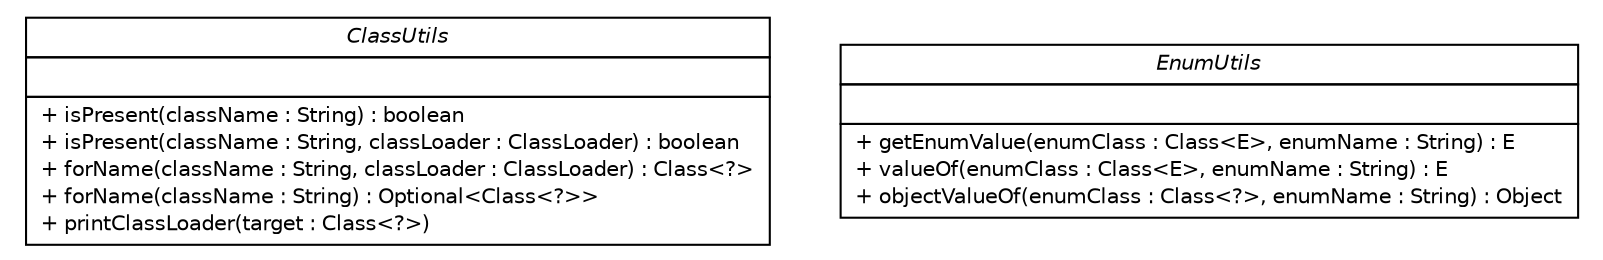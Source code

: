 #!/usr/local/bin/dot
#
# Class diagram 
# Generated by UMLGraph version R5_6-24-gf6e263 (http://www.umlgraph.org/)
#

digraph G {
	edge [fontname="Helvetica",fontsize=10,labelfontname="Helvetica",labelfontsize=10];
	node [fontname="Helvetica",fontsize=10,shape=plaintext];
	nodesep=0.25;
	ranksep=0.5;
	// top.infra.common.ClassUtils
	c0 [label=<<table title="top.infra.common.ClassUtils" border="0" cellborder="1" cellspacing="0" cellpadding="2" port="p" href="./ClassUtils.html">
		<tr><td><table border="0" cellspacing="0" cellpadding="1">
<tr><td align="center" balign="center"><font face="Helvetica-Oblique"> ClassUtils </font></td></tr>
		</table></td></tr>
		<tr><td><table border="0" cellspacing="0" cellpadding="1">
<tr><td align="left" balign="left">  </td></tr>
		</table></td></tr>
		<tr><td><table border="0" cellspacing="0" cellpadding="1">
<tr><td align="left" balign="left"> + isPresent(className : String) : boolean </td></tr>
<tr><td align="left" balign="left"> + isPresent(className : String, classLoader : ClassLoader) : boolean </td></tr>
<tr><td align="left" balign="left"> + forName(className : String, classLoader : ClassLoader) : Class&lt;?&gt; </td></tr>
<tr><td align="left" balign="left"> + forName(className : String) : Optional&lt;Class&lt;?&gt;&gt; </td></tr>
<tr><td align="left" balign="left"> + printClassLoader(target : Class&lt;?&gt;) </td></tr>
		</table></td></tr>
		</table>>, URL="./ClassUtils.html", fontname="Helvetica", fontcolor="black", fontsize=10.0];
	// top.infra.common.EnumUtils
	c1 [label=<<table title="top.infra.common.EnumUtils" border="0" cellborder="1" cellspacing="0" cellpadding="2" port="p" href="./EnumUtils.html">
		<tr><td><table border="0" cellspacing="0" cellpadding="1">
<tr><td align="center" balign="center"><font face="Helvetica-Oblique"> EnumUtils </font></td></tr>
		</table></td></tr>
		<tr><td><table border="0" cellspacing="0" cellpadding="1">
<tr><td align="left" balign="left">  </td></tr>
		</table></td></tr>
		<tr><td><table border="0" cellspacing="0" cellpadding="1">
<tr><td align="left" balign="left"> + getEnumValue(enumClass : Class&lt;E&gt;, enumName : String) : E </td></tr>
<tr><td align="left" balign="left"> + valueOf(enumClass : Class&lt;E&gt;, enumName : String) : E </td></tr>
<tr><td align="left" balign="left"> + objectValueOf(enumClass : Class&lt;?&gt;, enumName : String) : Object </td></tr>
		</table></td></tr>
		</table>>, URL="./EnumUtils.html", fontname="Helvetica", fontcolor="black", fontsize=10.0];
}

